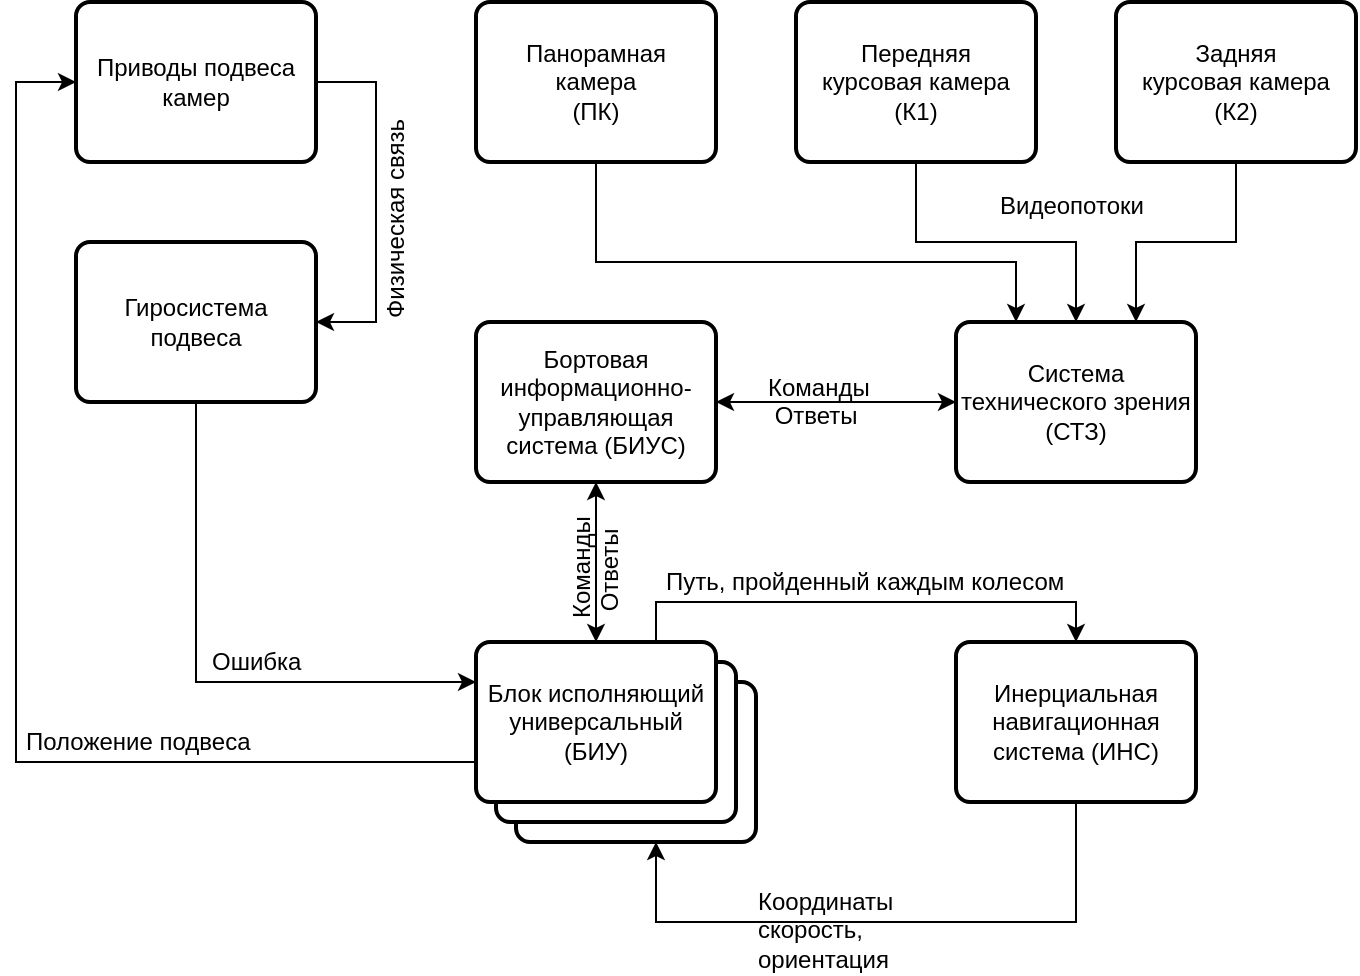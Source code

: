 <mxfile version="10.8.9" type="device"><diagram id="rYWwJ019tWHansmD9Kvy" name="Page-1"><mxGraphModel dx="1989" dy="641" grid="1" gridSize="10" guides="1" tooltips="1" connect="1" arrows="1" fold="1" page="1" pageScale="1" pageWidth="827" pageHeight="1169" math="0" shadow="0"><root><mxCell id="0"/><mxCell id="1" parent="0"/><mxCell id="_T6sOVDHJxYiQzuSem1b-3" value="" style="edgeStyle=orthogonalEdgeStyle;rounded=0;orthogonalLoop=1;jettySize=auto;html=1;exitX=1;exitY=0.5;exitDx=0;exitDy=0;startArrow=classic;startFill=1;" edge="1" parent="1" source="_T6sOVDHJxYiQzuSem1b-1"><mxGeometry relative="1" as="geometry"><mxPoint x="360" y="240" as="targetPoint"/></mxGeometry></mxCell><mxCell id="_T6sOVDHJxYiQzuSem1b-19" value="" style="edgeStyle=orthogonalEdgeStyle;rounded=0;orthogonalLoop=1;jettySize=auto;html=1;startArrow=classic;startFill=1;endArrow=classic;endFill=1;" edge="1" parent="1" source="_T6sOVDHJxYiQzuSem1b-1" target="_T6sOVDHJxYiQzuSem1b-18"><mxGeometry relative="1" as="geometry"/></mxCell><mxCell id="_T6sOVDHJxYiQzuSem1b-1" value="Бортовая информационно-управляющая система (БИУС)" style="rounded=1;whiteSpace=wrap;html=1;absoluteArcSize=1;arcSize=14;strokeWidth=2;" vertex="1" parent="1"><mxGeometry x="120" y="200" width="120" height="80" as="geometry"/></mxCell><mxCell id="_T6sOVDHJxYiQzuSem1b-8" value="" style="edgeStyle=orthogonalEdgeStyle;rounded=0;orthogonalLoop=1;jettySize=auto;html=1;endArrow=none;endFill=0;startArrow=classic;startFill=1;entryX=0.5;entryY=1;entryDx=0;entryDy=0;exitX=0.25;exitY=0;exitDx=0;exitDy=0;" edge="1" parent="1" source="_T6sOVDHJxYiQzuSem1b-2" target="_T6sOVDHJxYiQzuSem1b-7"><mxGeometry relative="1" as="geometry"><mxPoint x="340" y="180" as="sourcePoint"/><Array as="points"><mxPoint x="390" y="170"/><mxPoint x="180" y="170"/></Array></mxGeometry></mxCell><mxCell id="_T6sOVDHJxYiQzuSem1b-13" style="edgeStyle=orthogonalEdgeStyle;rounded=0;orthogonalLoop=1;jettySize=auto;html=1;exitX=0.5;exitY=0;exitDx=0;exitDy=0;entryX=0.5;entryY=1;entryDx=0;entryDy=0;startArrow=classic;startFill=1;endArrow=none;endFill=0;" edge="1" parent="1" source="_T6sOVDHJxYiQzuSem1b-2" target="_T6sOVDHJxYiQzuSem1b-10"><mxGeometry relative="1" as="geometry"><Array as="points"><mxPoint x="420" y="160"/><mxPoint x="340" y="160"/></Array></mxGeometry></mxCell><mxCell id="_T6sOVDHJxYiQzuSem1b-16" style="edgeStyle=orthogonalEdgeStyle;rounded=0;orthogonalLoop=1;jettySize=auto;html=1;exitX=0.75;exitY=0;exitDx=0;exitDy=0;entryX=0.5;entryY=1;entryDx=0;entryDy=0;startArrow=classic;startFill=1;endArrow=none;endFill=0;" edge="1" parent="1" source="_T6sOVDHJxYiQzuSem1b-2" target="_T6sOVDHJxYiQzuSem1b-14"><mxGeometry relative="1" as="geometry"/></mxCell><mxCell id="_T6sOVDHJxYiQzuSem1b-2" value="Система технического зрения (СТЗ)" style="rounded=1;whiteSpace=wrap;html=1;absoluteArcSize=1;arcSize=14;strokeWidth=2;" vertex="1" parent="1"><mxGeometry x="360" y="200" width="120" height="80" as="geometry"/></mxCell><mxCell id="_T6sOVDHJxYiQzuSem1b-7" value="&lt;div&gt;Панорамная&lt;/div&gt;&lt;div&gt;камера&lt;/div&gt;&lt;div&gt;(ПК)&lt;/div&gt;" style="rounded=1;whiteSpace=wrap;html=1;absoluteArcSize=1;arcSize=14;strokeWidth=2;" vertex="1" parent="1"><mxGeometry x="120" y="40" width="120" height="80" as="geometry"/></mxCell><mxCell id="_T6sOVDHJxYiQzuSem1b-10" value="&lt;div&gt;Передняя&lt;br&gt;&lt;/div&gt;&lt;div&gt;курсовая камера&lt;/div&gt;&lt;div&gt;(К1)&lt;/div&gt;" style="rounded=1;whiteSpace=wrap;html=1;absoluteArcSize=1;arcSize=14;strokeWidth=2;" vertex="1" parent="1"><mxGeometry x="280" y="40" width="120" height="80" as="geometry"/></mxCell><mxCell id="_T6sOVDHJxYiQzuSem1b-14" value="&lt;div&gt;Задняя&lt;/div&gt;&lt;div&gt;курсовая камера&lt;/div&gt;&lt;div&gt;(К2)&lt;/div&gt;" style="rounded=1;whiteSpace=wrap;html=1;absoluteArcSize=1;arcSize=14;strokeWidth=2;" vertex="1" parent="1"><mxGeometry x="440" y="40" width="120" height="80" as="geometry"/></mxCell><mxCell id="_T6sOVDHJxYiQzuSem1b-17" value="Видеопотоки" style="text;html=1;resizable=0;points=[];autosize=1;align=left;verticalAlign=top;spacingTop=-4;" vertex="1" parent="1"><mxGeometry x="380" y="132" width="90" height="20" as="geometry"/></mxCell><mxCell id="_T6sOVDHJxYiQzuSem1b-22" value="" style="group" vertex="1" connectable="0" parent="1"><mxGeometry x="120" y="360" width="140" height="100" as="geometry"/></mxCell><mxCell id="_T6sOVDHJxYiQzuSem1b-21" value="" style="rounded=1;whiteSpace=wrap;html=1;absoluteArcSize=1;arcSize=14;strokeWidth=2;" vertex="1" parent="_T6sOVDHJxYiQzuSem1b-22"><mxGeometry x="20" y="20" width="120" height="80" as="geometry"/></mxCell><mxCell id="_T6sOVDHJxYiQzuSem1b-20" value="" style="rounded=1;whiteSpace=wrap;html=1;absoluteArcSize=1;arcSize=14;strokeWidth=2;" vertex="1" parent="_T6sOVDHJxYiQzuSem1b-22"><mxGeometry x="10" y="10" width="120" height="80" as="geometry"/></mxCell><mxCell id="_T6sOVDHJxYiQzuSem1b-18" value="Блок исполняющий универсальный (БИУ)" style="rounded=1;whiteSpace=wrap;html=1;absoluteArcSize=1;arcSize=14;strokeWidth=2;" vertex="1" parent="_T6sOVDHJxYiQzuSem1b-22"><mxGeometry width="120" height="80" as="geometry"/></mxCell><mxCell id="_T6sOVDHJxYiQzuSem1b-26" style="edgeStyle=orthogonalEdgeStyle;rounded=0;orthogonalLoop=1;jettySize=auto;html=1;exitX=1;exitY=0.5;exitDx=0;exitDy=0;entryX=1;entryY=0.5;entryDx=0;entryDy=0;startArrow=none;startFill=0;endArrow=classic;endFill=1;" edge="1" parent="1" source="_T6sOVDHJxYiQzuSem1b-23" target="_T6sOVDHJxYiQzuSem1b-25"><mxGeometry relative="1" as="geometry"><Array as="points"><mxPoint x="70" y="80"/><mxPoint x="70" y="200"/></Array></mxGeometry></mxCell><mxCell id="_T6sOVDHJxYiQzuSem1b-23" value="Приводы подвеса камер" style="rounded=1;whiteSpace=wrap;html=1;absoluteArcSize=1;arcSize=14;strokeWidth=2;" vertex="1" parent="1"><mxGeometry x="-80" y="40" width="120" height="80" as="geometry"/></mxCell><mxCell id="_T6sOVDHJxYiQzuSem1b-24" value="" style="edgeStyle=orthogonalEdgeStyle;rounded=0;orthogonalLoop=1;jettySize=auto;html=1;startArrow=none;startFill=0;endArrow=classic;endFill=1;entryX=0;entryY=0.5;entryDx=0;entryDy=0;exitX=0;exitY=0.75;exitDx=0;exitDy=0;" edge="1" parent="1" source="_T6sOVDHJxYiQzuSem1b-18" target="_T6sOVDHJxYiQzuSem1b-23"><mxGeometry relative="1" as="geometry"><Array as="points"><mxPoint x="-110" y="420"/><mxPoint x="-110" y="80"/></Array></mxGeometry></mxCell><mxCell id="_T6sOVDHJxYiQzuSem1b-27" style="edgeStyle=orthogonalEdgeStyle;rounded=0;orthogonalLoop=1;jettySize=auto;html=1;exitX=0.5;exitY=1;exitDx=0;exitDy=0;entryX=0;entryY=0.25;entryDx=0;entryDy=0;startArrow=none;startFill=0;endArrow=classic;endFill=1;" edge="1" parent="1" source="_T6sOVDHJxYiQzuSem1b-25" target="_T6sOVDHJxYiQzuSem1b-18"><mxGeometry relative="1" as="geometry"/></mxCell><mxCell id="_T6sOVDHJxYiQzuSem1b-25" value="Гиросистема подвеса" style="rounded=1;whiteSpace=wrap;html=1;absoluteArcSize=1;arcSize=14;strokeWidth=2;" vertex="1" parent="1"><mxGeometry x="-80" y="160" width="120" height="80" as="geometry"/></mxCell><mxCell id="_T6sOVDHJxYiQzuSem1b-28" value="Положение подвеса" style="text;html=1;resizable=0;points=[];autosize=1;align=left;verticalAlign=top;spacingTop=-4;" vertex="1" parent="1"><mxGeometry x="-107" y="400" width="130" height="20" as="geometry"/></mxCell><mxCell id="_T6sOVDHJxYiQzuSem1b-29" value="Ошибка" style="text;html=1;resizable=0;points=[];autosize=1;align=left;verticalAlign=top;spacingTop=-4;" vertex="1" parent="1"><mxGeometry x="-14" y="360" width="60" height="20" as="geometry"/></mxCell><mxCell id="_T6sOVDHJxYiQzuSem1b-30" value="&lt;div&gt;Физическая связь&lt;/div&gt;" style="text;html=1;resizable=0;points=[];autosize=1;align=left;verticalAlign=top;spacingTop=-4;rotation=-90;" vertex="1" parent="1"><mxGeometry x="20" y="130" width="120" height="20" as="geometry"/></mxCell><mxCell id="_T6sOVDHJxYiQzuSem1b-34" value="&lt;div&gt;Команды&lt;/div&gt;&lt;div&gt;&amp;nbsp;Ответы&lt;br&gt;&lt;/div&gt;" style="text;html=1;resizable=0;points=[];autosize=1;align=left;verticalAlign=top;spacingTop=-4;" vertex="1" parent="1"><mxGeometry x="264" y="223" width="70" height="30" as="geometry"/></mxCell><mxCell id="_T6sOVDHJxYiQzuSem1b-35" value="&lt;div&gt;Команды&lt;/div&gt;&lt;div&gt;&amp;nbsp;Ответы&lt;br&gt;&lt;/div&gt;" style="text;html=1;resizable=0;points=[];autosize=1;align=left;verticalAlign=top;spacingTop=-4;rotation=-90;" vertex="1" parent="1"><mxGeometry x="143" y="300" width="70" height="30" as="geometry"/></mxCell><mxCell id="_T6sOVDHJxYiQzuSem1b-36" style="edgeStyle=orthogonalEdgeStyle;rounded=0;orthogonalLoop=1;jettySize=auto;html=1;exitX=0.75;exitY=0;exitDx=0;exitDy=0;startArrow=none;startFill=0;endArrow=classic;endFill=1;entryX=0.5;entryY=0;entryDx=0;entryDy=0;" edge="1" parent="1" source="_T6sOVDHJxYiQzuSem1b-18" target="_T6sOVDHJxYiQzuSem1b-37"><mxGeometry relative="1" as="geometry"><mxPoint x="380" y="440" as="targetPoint"/></mxGeometry></mxCell><mxCell id="_T6sOVDHJxYiQzuSem1b-38" style="edgeStyle=orthogonalEdgeStyle;rounded=0;orthogonalLoop=1;jettySize=auto;html=1;exitX=0.5;exitY=1;exitDx=0;exitDy=0;startArrow=none;startFill=0;endArrow=classic;endFill=1;" edge="1" parent="1" source="_T6sOVDHJxYiQzuSem1b-37"><mxGeometry relative="1" as="geometry"><mxPoint x="210" y="460" as="targetPoint"/><Array as="points"><mxPoint x="420" y="500"/><mxPoint x="210" y="500"/></Array></mxGeometry></mxCell><mxCell id="_T6sOVDHJxYiQzuSem1b-37" value="Инерциальная навигационная система (ИНС)" style="rounded=1;whiteSpace=wrap;html=1;absoluteArcSize=1;arcSize=14;strokeWidth=2;" vertex="1" parent="1"><mxGeometry x="360" y="360" width="120" height="80" as="geometry"/></mxCell><mxCell id="_T6sOVDHJxYiQzuSem1b-39" value="Путь, пройденный каждым колесом" style="text;html=1;resizable=0;points=[];autosize=1;align=left;verticalAlign=top;spacingTop=-4;" vertex="1" parent="1"><mxGeometry x="213" y="320" width="220" height="20" as="geometry"/></mxCell><mxCell id="_T6sOVDHJxYiQzuSem1b-40" value="&lt;div&gt;Координаты&lt;/div&gt;&lt;div&gt;скорость,&lt;/div&gt;&lt;div&gt;ориентация&lt;br&gt;&lt;/div&gt;" style="text;html=1;resizable=0;points=[];autosize=1;align=left;verticalAlign=top;spacingTop=-4;" vertex="1" parent="1"><mxGeometry x="259" y="480" width="90" height="40" as="geometry"/></mxCell></root></mxGraphModel></diagram></mxfile>